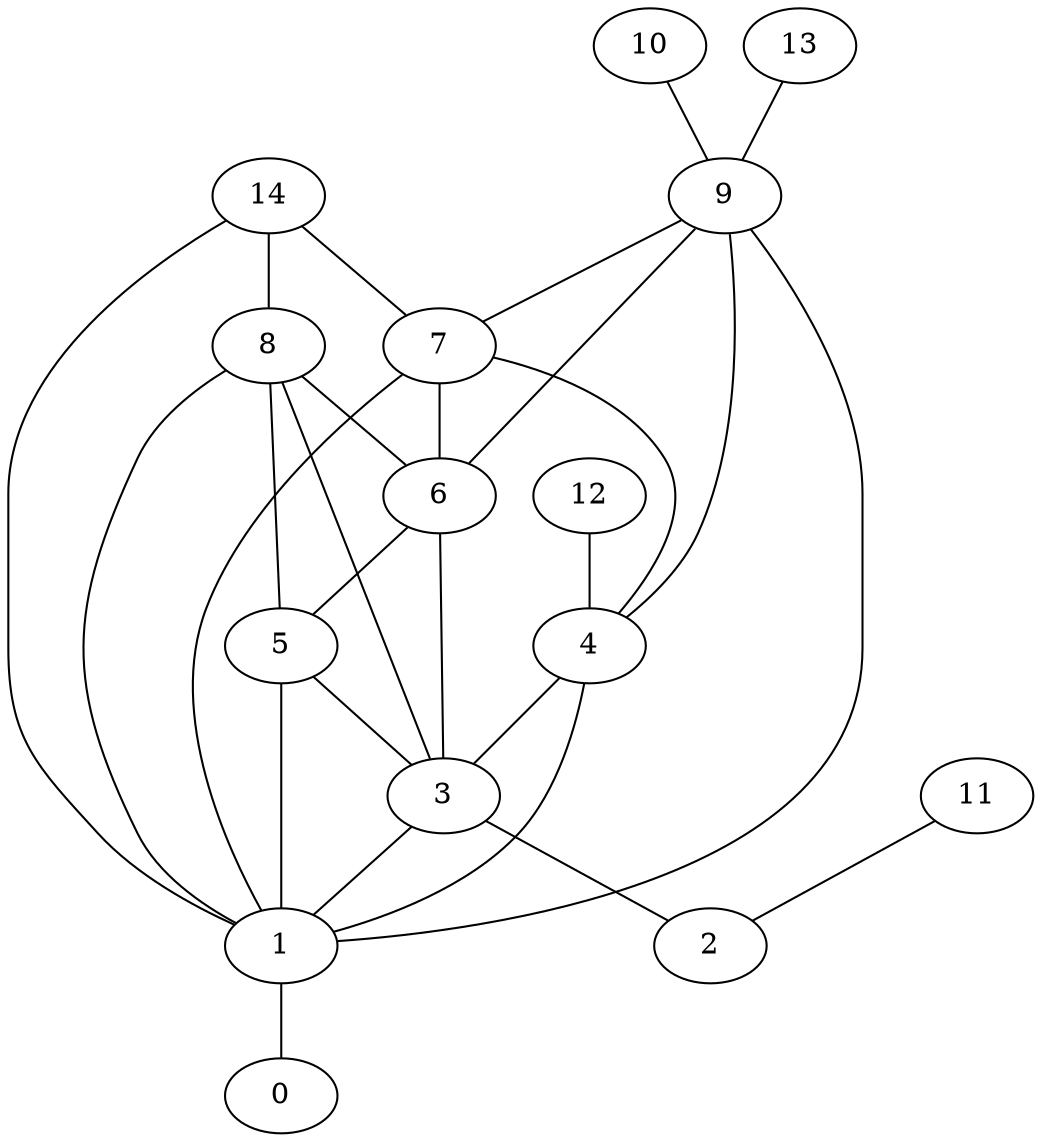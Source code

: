 digraph "sensornet-topology" {
label = "";
rankdir="BT";"0"->"1" [arrowhead = "both"] 
"1"->"3" [arrowhead = "both"] 
"1"->"4" [arrowhead = "both"] 
"1"->"5" [arrowhead = "both"] 
"1"->"7" [arrowhead = "both"] 
"1"->"8" [arrowhead = "both"] 
"1"->"9" [arrowhead = "both"] 
"1"->"14" [arrowhead = "both"] 
"2"->"3" [arrowhead = "both"] 
"2"->"11" [arrowhead = "both"] 
"3"->"4" [arrowhead = "both"] 
"3"->"5" [arrowhead = "both"] 
"3"->"6" [arrowhead = "both"] 
"3"->"8" [arrowhead = "both"] 
"4"->"7" [arrowhead = "both"] 
"4"->"9" [arrowhead = "both"] 
"4"->"12" [arrowhead = "both"] 
"5"->"6" [arrowhead = "both"] 
"5"->"8" [arrowhead = "both"] 
"6"->"7" [arrowhead = "both"] 
"6"->"8" [arrowhead = "both"] 
"6"->"9" [arrowhead = "both"] 
"7"->"9" [arrowhead = "both"] 
"7"->"14" [arrowhead = "both"] 
"8"->"14" [arrowhead = "both"] 
"9"->"10" [arrowhead = "both"] 
"9"->"13" [arrowhead = "both"] 
}